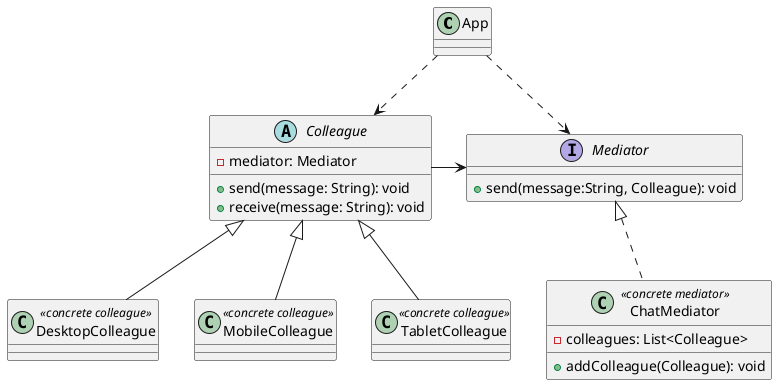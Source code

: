 @startuml

class App {}

interface Mediator {
  + send(message:String, Colleague): void
}

class ChatMediator <<concrete mediator>> implements Mediator {
  - colleagues: List<Colleague>
  + addColleague(Colleague): void
}

abstract class Colleague {
  - mediator: Mediator
  + send(message: String): void
  + receive(message: String): void
}

class DesktopColleague <<concrete colleague>> extends Colleague {
}

class MobileColleague <<concrete colleague>> extends Colleague {
}

class TabletColleague <<concrete colleague>> extends Colleague {
}

App ..> Mediator
App ..> Colleague
Colleague -> Mediator
'ChatMediator o-left- Colleague

@enduml